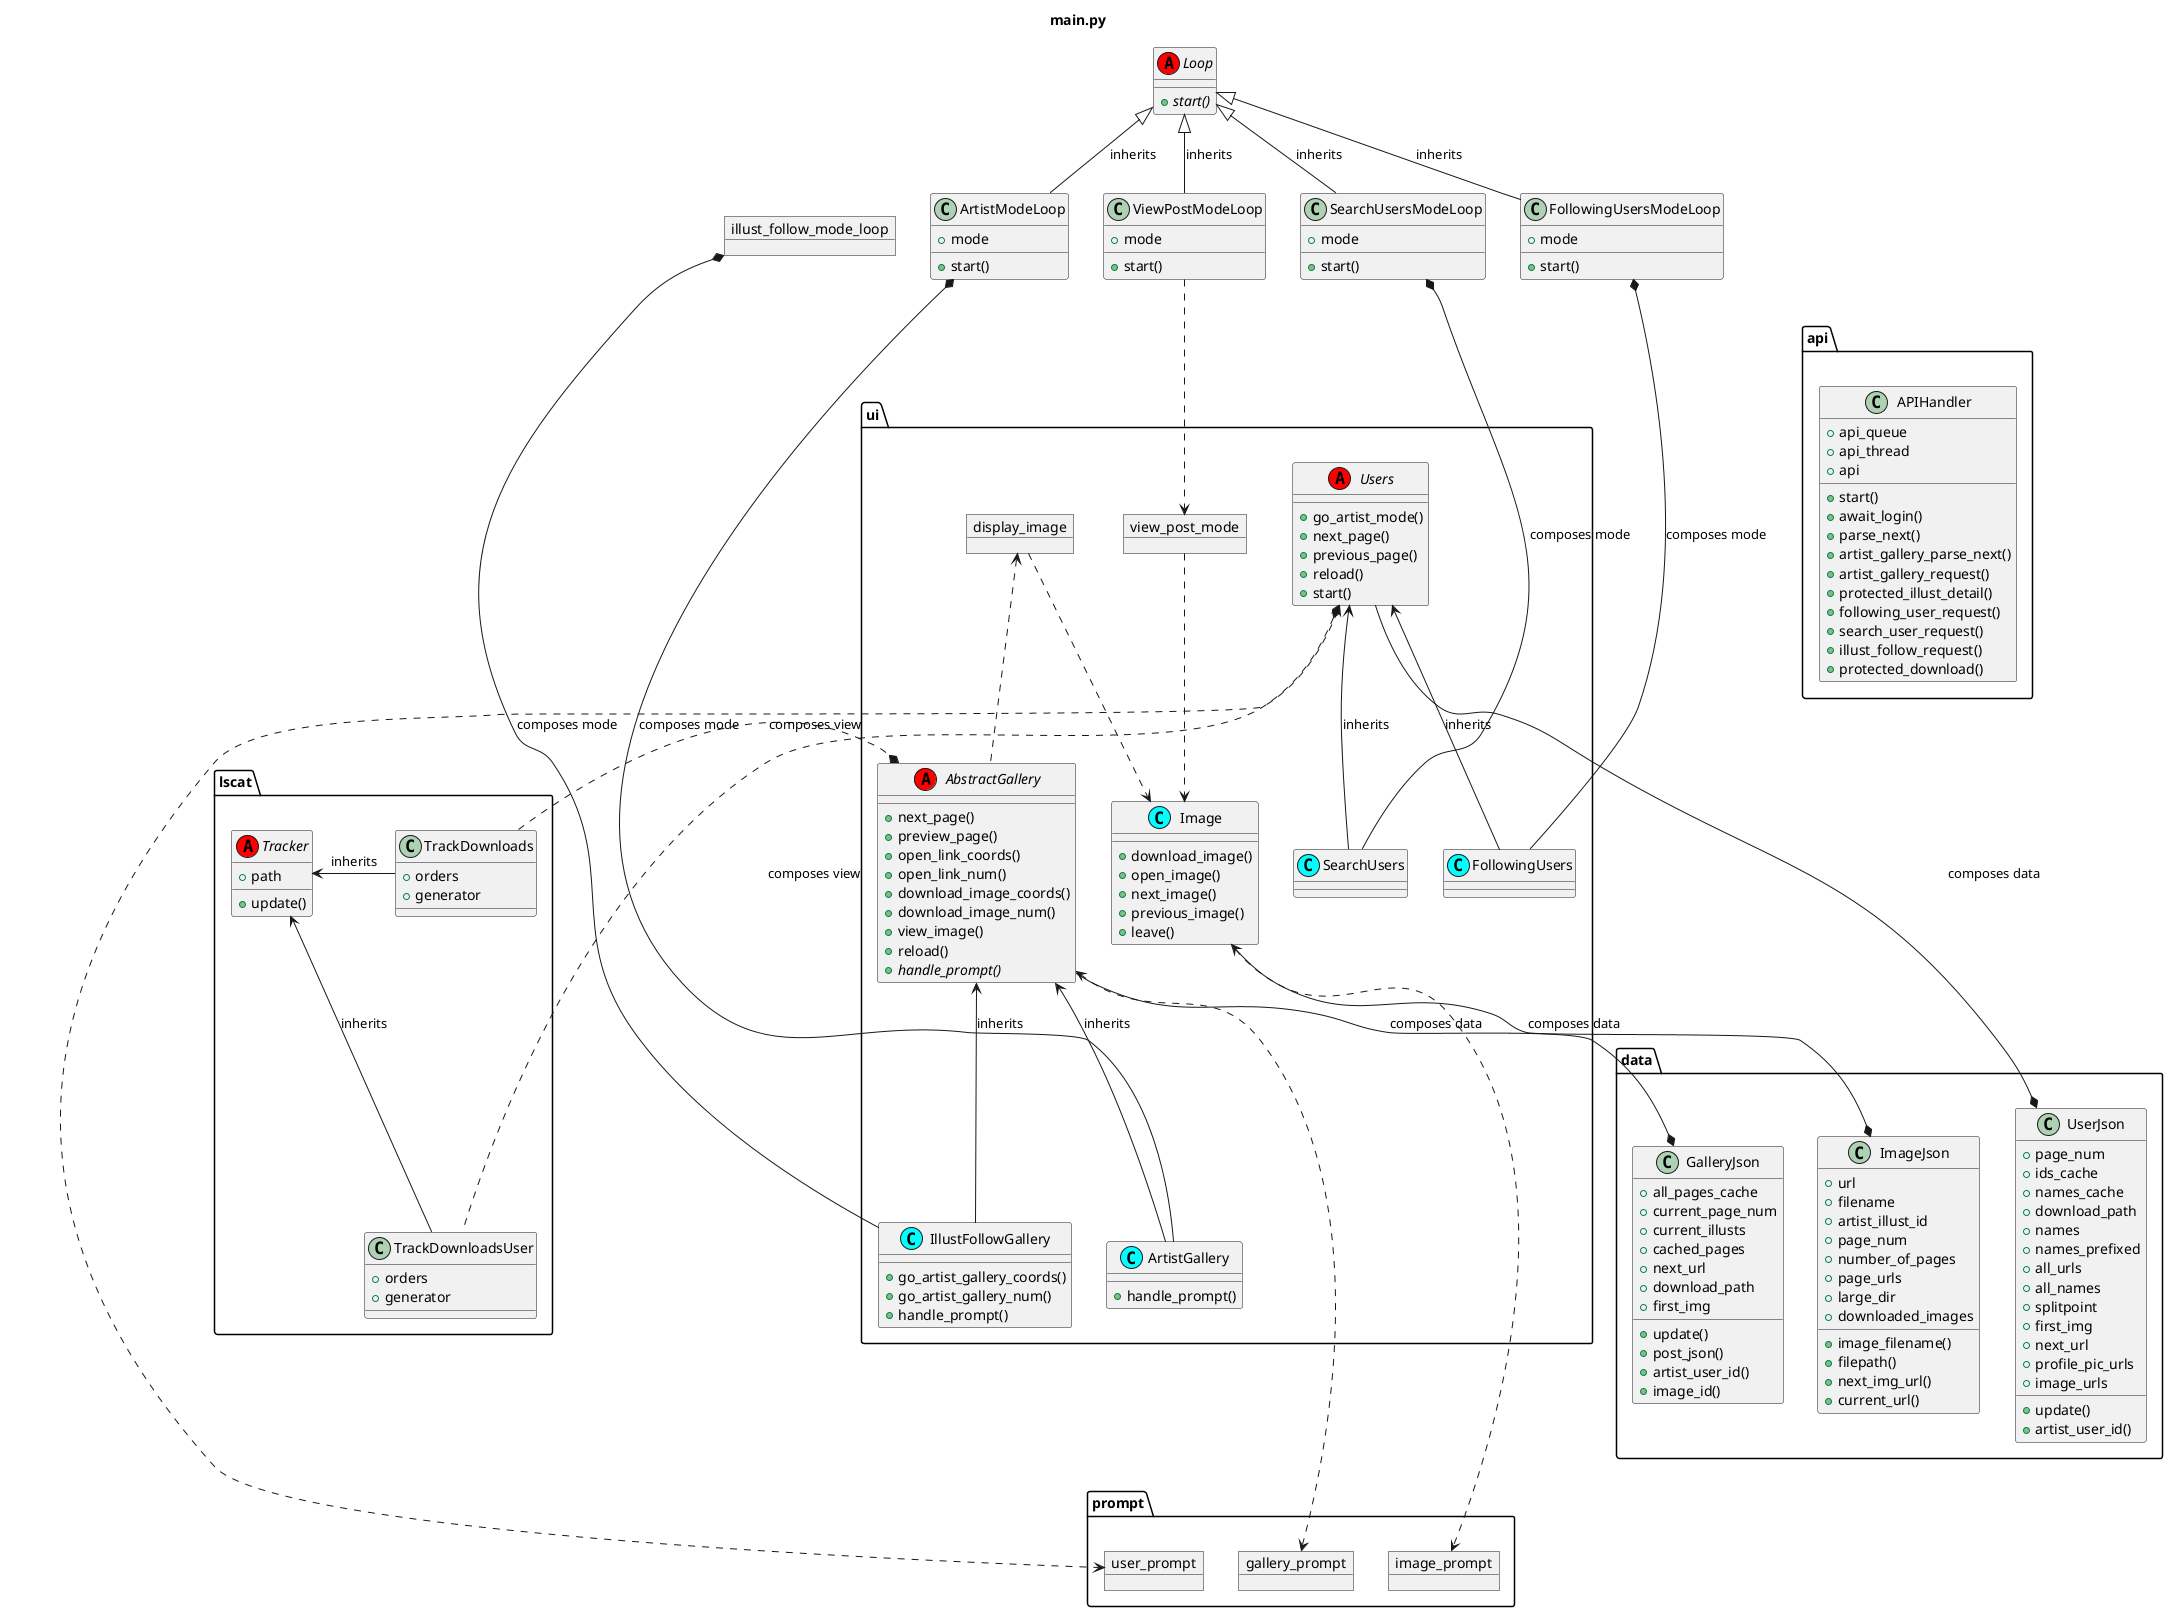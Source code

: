@startuml

title main.py

abstract class Loop <<(A, red)>>{
  +{abstract}start()
}

class ArtistModeLoop {
    + mode
    +start()
}
object illust_follow_mode_loop

Loop <|-down- ArtistModeLoop: inherits
Loop <|-down[hidden]- illust_follow_mode_loop: inherits
illust_follow_mode_loop -right[hidden]-> ViewPostModeLoop
illust_follow_mode_loop -right[hidden]-> ArtistModeLoop
ViewPostModeLoop -left[hidden]-> ArtistModeLoop
ViewPostModeLoop -right[hidden]-> SearchUsersModeLoop
ViewPostModeLoop -right[hidden]-> FollowingUsersModeLoop

abstract class ui.AbstractGallery <<(A, red)>>{
    +next_page()
    +preview_page()
    +open_link_coords()
    +open_link_num()
    +download_image_coords()
    +download_image_num()
    +view_image()
    +reload()
    +{abstract}handle_prompt()
}

class ui.ArtistGallery <<(C, cyan)>>{
    +handle_prompt()
}
class ui.IllustFollowGallery <<(C, cyan)>>{
    +go_artist_gallery_coords()
    +go_artist_gallery_num()
    +handle_prompt()
}
ArtistModeLoop*-down- ui.ArtistGallery: composes mode

illust_follow_mode_loop*-down- ui.IllustFollowGallery: composes mode

ui.AbstractGallery <-down- ui.IllustFollowGallery: inherits

ui.AbstractGallery <-down- ui.ArtistGallery: inherits

ui.IllustFollowGallery -right[hidden]-> ui.ArtistGallery

class ViewPostModeLoop {
    + mode
    +start()
}
package ui {
    object view_post_mode
    object display_image
}
class ui.Image <<(C, cyan)>>{
    + download_image()
    + open_image()
    + next_image()
    + previous_image()
    + leave()
}

Loop <|-down- ViewPostModeLoop: inherits
ViewPostModeLoop ..> view_post_mode
view_post_mode ..> ui.Image
display_image ..> ui.Image
display_image <.. ui.AbstractGallery


class FollowingUsersModeLoop {
    + mode
    +start()
}
class SearchUsersModeLoop {
    + mode
    +start()
}
Loop <|-down- FollowingUsersModeLoop: inherits
Loop <|-down- SearchUsersModeLoop: inherits

class ui.FollowingUsers <<(C, cyan)>>
class ui.SearchUsers <<(C, cyan)>>
abstract class ui.Users <<(A, red)>>{
    +go_artist_mode()
    +next_page()
    +previous_page()
    +reload()
    +start()
}
ui.Users <-down- ui.FollowingUsers: inherits
ui.Users <-down- ui.SearchUsers: inherits
FollowingUsersModeLoop*-down- ui.FollowingUsers: composes mode
SearchUsersModeLoop*-down- ui.SearchUsers: composes mode


abstract class lscat.Tracker <<(A, red)>>{
    + path
    +update()
}
class lscat.TrackDownloads {
    + orders
    + generator
}
class lscat.TrackDownloadsUser {
    + orders
    + generator
}

lscat.Tracker <- lscat.TrackDownloadsUser: inherits
lscat.Tracker <- lscat.TrackDownloads: inherits

ui.Users*.down. lscat.TrackDownloadsUser: composes view
ui.AbstractGallery*.up lscat.TrackDownloads: composes view

lscat.TrackDownloadsUser -up[hidden]-> lscat.TrackDownloads
lscat.TrackDownloadsUser --up[hidden]-> ui.AbstractGallery

package prompt {
    object user_prompt
    ui.Users <..> user_prompt

    object gallery_prompt
    ui.AbstractGallery <.down.> gallery_prompt

    object image_prompt
    ui.Image <.down..> image_prompt
}


class data.GalleryJson {
    + all_pages_cache
    + current_page_num
    + current_illusts
    + cached_pages
    + next_url
    + download_path
    + first_img
    +update()
    +post_json()
    +artist_user_id()
    +image_id()
}
class data.ImageJson {
    + url
    + filename
    + artist_illust_id
    + page_num
    + number_of_pages
    + page_urls
    + large_dir
    + downloaded_images
    +image_filename()
    +filepath()
    +next_img_url()
    +current_url()
}
class data.UserJson {
    + page_num
    + ids_cache
    + names_cache
    + download_path
    + names
    + names_prefixed
    + all_urls
    + all_names
    + splitpoint
    + first_img
    +update()
    + next_url
    + profile_pic_urls
    + image_urls
    +artist_user_id()
}

data.GalleryJson *-up- ui.AbstractGallery: composes data
data.ImageJson *-up- ui.Image: composes data
data.UserJson *-up- ui.Users: composes data


class api.APIHandler {
    + api_queue
    + api_thread
    + api
    +start()
    +await_login()
    +parse_next()
    +artist_gallery_parse_next()
    +artist_gallery_request()
    +protected_illust_detail()
    +following_user_request()
    +search_user_request()
    +illust_follow_request()
    +protected_download()
}

api.APIHandler -right[hidden]-> ui.Users

@enduml
